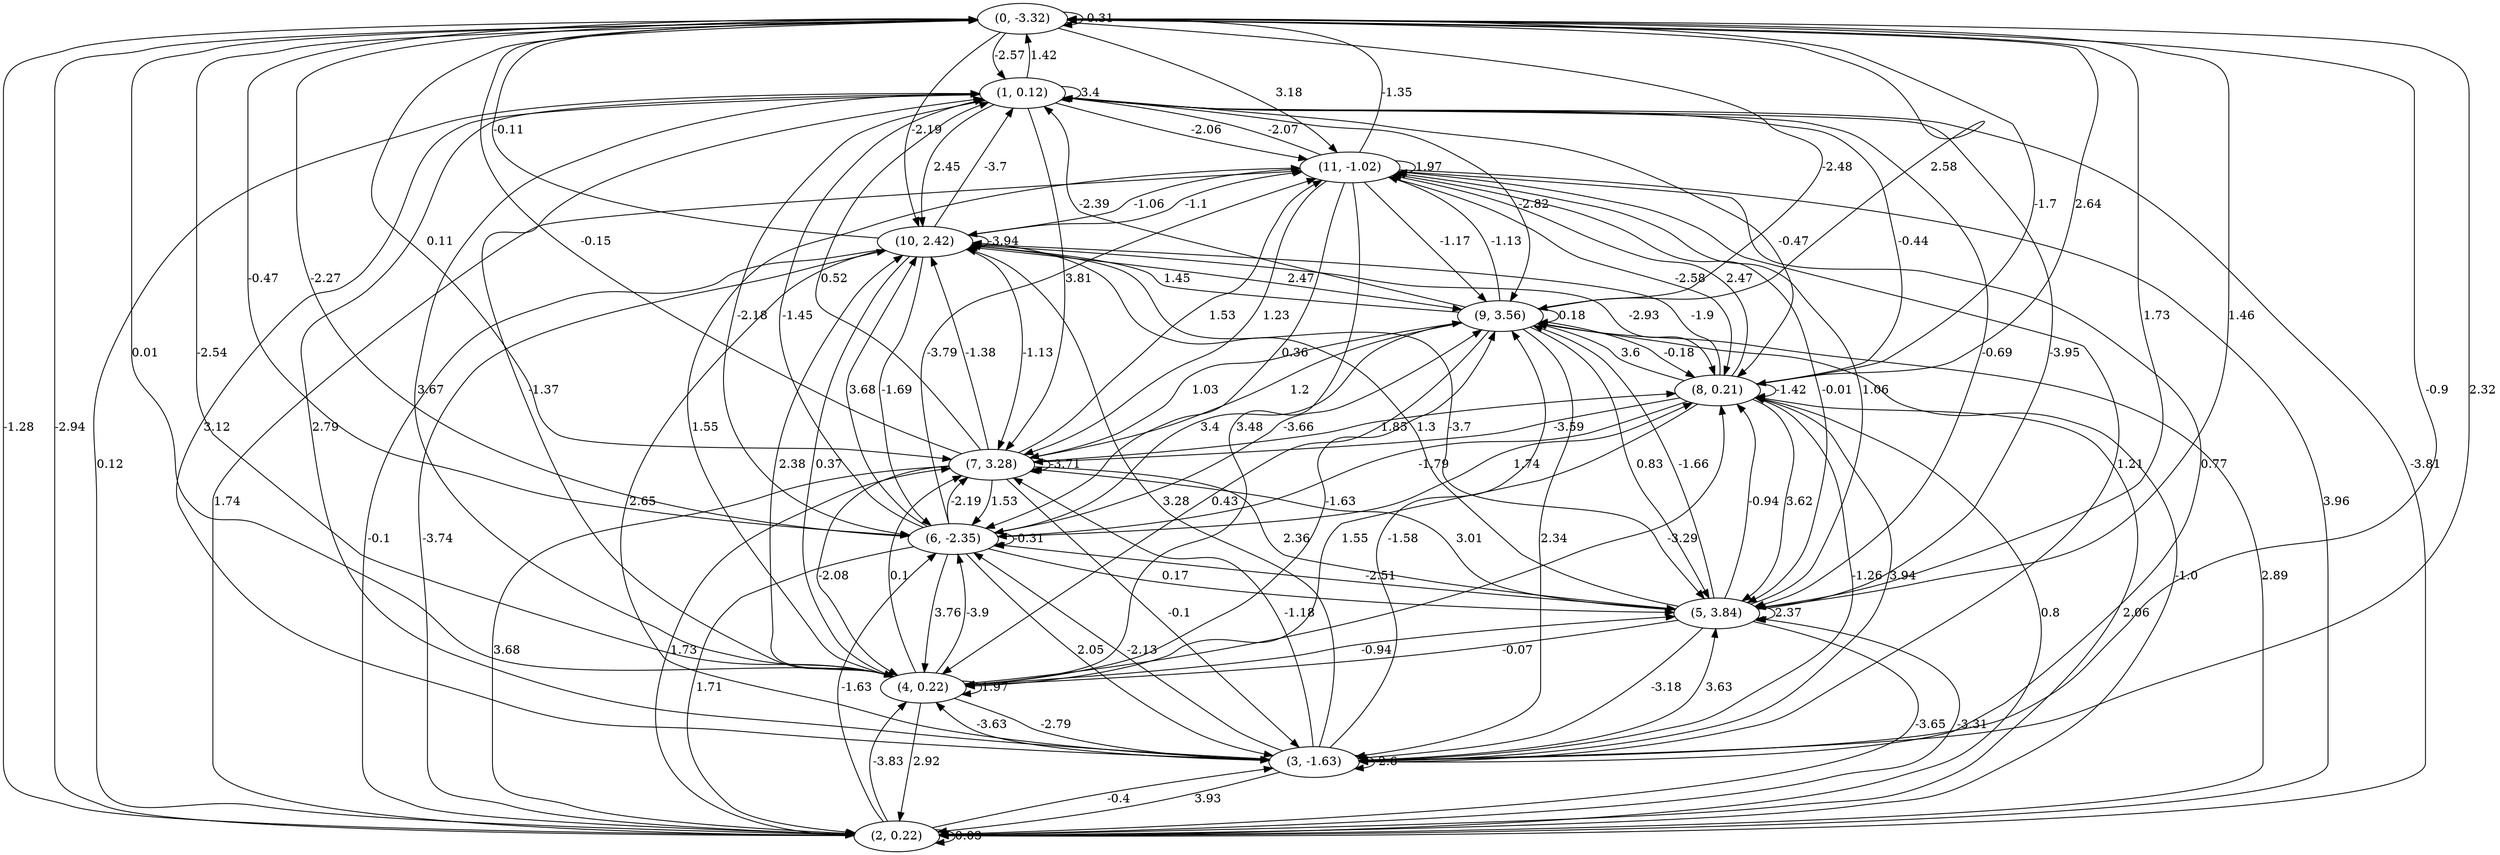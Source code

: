 digraph {
    0 [ label = "(0, -3.32)" ]
    1 [ label = "(1, 0.12)" ]
    2 [ label = "(2, 0.22)" ]
    3 [ label = "(3, -1.63)" ]
    4 [ label = "(4, 0.22)" ]
    5 [ label = "(5, 3.84)" ]
    6 [ label = "(6, -2.35)" ]
    7 [ label = "(7, 3.28)" ]
    8 [ label = "(8, 0.21)" ]
    9 [ label = "(9, 3.56)" ]
    10 [ label = "(10, 2.42)" ]
    11 [ label = "(11, -1.02)" ]
    0 -> 0 [ label = "-0.31" ]
    1 -> 1 [ label = "3.4" ]
    2 -> 2 [ label = "0.03" ]
    3 -> 3 [ label = "-2.6" ]
    4 -> 4 [ label = "1.97" ]
    5 -> 5 [ label = "2.37" ]
    6 -> 6 [ label = "-0.31" ]
    7 -> 7 [ label = "-3.71" ]
    8 -> 8 [ label = "-1.42" ]
    9 -> 9 [ label = "0.18" ]
    10 -> 10 [ label = "-3.94" ]
    11 -> 11 [ label = "1.97" ]
    1 -> 0 [ label = "1.42" ]
    2 -> 0 [ label = "-2.94" ]
    3 -> 0 [ label = "2.32" ]
    4 -> 0 [ label = "-2.54" ]
    5 -> 0 [ label = "1.46" ]
    6 -> 0 [ label = "-2.27" ]
    7 -> 0 [ label = "-0.15" ]
    8 -> 0 [ label = "2.64" ]
    9 -> 0 [ label = "2.58" ]
    10 -> 0 [ label = "-0.11" ]
    11 -> 0 [ label = "-1.35" ]
    0 -> 1 [ label = "-2.57" ]
    2 -> 1 [ label = "0.12" ]
    3 -> 1 [ label = "2.79" ]
    4 -> 1 [ label = "-1.37" ]
    5 -> 1 [ label = "-3.95" ]
    6 -> 1 [ label = "-1.45" ]
    7 -> 1 [ label = "0.52" ]
    8 -> 1 [ label = "-0.44" ]
    9 -> 1 [ label = "-2.39" ]
    10 -> 1 [ label = "-3.7" ]
    11 -> 1 [ label = "-2.07" ]
    0 -> 2 [ label = "-1.28" ]
    1 -> 2 [ label = "-3.81" ]
    3 -> 2 [ label = "3.93" ]
    4 -> 2 [ label = "2.92" ]
    5 -> 2 [ label = "-3.65" ]
    6 -> 2 [ label = "1.71" ]
    7 -> 2 [ label = "3.68" ]
    8 -> 2 [ label = "0.8" ]
    9 -> 2 [ label = "-1.0" ]
    10 -> 2 [ label = "-0.1" ]
    11 -> 2 [ label = "3.96" ]
    0 -> 3 [ label = "-0.9" ]
    1 -> 3 [ label = "3.12" ]
    2 -> 3 [ label = "-0.4" ]
    4 -> 3 [ label = "-2.79" ]
    5 -> 3 [ label = "-3.18" ]
    6 -> 3 [ label = "2.05" ]
    7 -> 3 [ label = "-0.1" ]
    8 -> 3 [ label = "-1.26" ]
    9 -> 3 [ label = "2.34" ]
    10 -> 3 [ label = "2.65" ]
    11 -> 3 [ label = "0.77" ]
    0 -> 4 [ label = "0.01" ]
    1 -> 4 [ label = "3.67" ]
    2 -> 4 [ label = "-3.83" ]
    3 -> 4 [ label = "-3.63" ]
    5 -> 4 [ label = "-0.07" ]
    6 -> 4 [ label = "3.76" ]
    7 -> 4 [ label = "-2.08" ]
    8 -> 4 [ label = "1.55" ]
    9 -> 4 [ label = "0.43" ]
    10 -> 4 [ label = "0.37" ]
    11 -> 4 [ label = "3.48" ]
    0 -> 5 [ label = "1.73" ]
    1 -> 5 [ label = "-0.69" ]
    2 -> 5 [ label = "-3.31" ]
    3 -> 5 [ label = "3.63" ]
    4 -> 5 [ label = "-0.94" ]
    6 -> 5 [ label = "0.17" ]
    7 -> 5 [ label = "2.36" ]
    8 -> 5 [ label = "3.62" ]
    9 -> 5 [ label = "0.83" ]
    10 -> 5 [ label = "-3.7" ]
    11 -> 5 [ label = "-0.01" ]
    0 -> 6 [ label = "-0.47" ]
    1 -> 6 [ label = "-2.18" ]
    2 -> 6 [ label = "-1.63" ]
    3 -> 6 [ label = "-2.13" ]
    4 -> 6 [ label = "-3.9" ]
    5 -> 6 [ label = "-2.51" ]
    7 -> 6 [ label = "1.53" ]
    8 -> 6 [ label = "-1.79" ]
    9 -> 6 [ label = "3.4" ]
    10 -> 6 [ label = "-1.69" ]
    11 -> 6 [ label = "0.36" ]
    0 -> 7 [ label = "0.11" ]
    1 -> 7 [ label = "3.81" ]
    2 -> 7 [ label = "1.73" ]
    3 -> 7 [ label = "-1.18" ]
    4 -> 7 [ label = "0.1" ]
    5 -> 7 [ label = "3.01" ]
    6 -> 7 [ label = "-2.19" ]
    8 -> 7 [ label = "-3.59" ]
    9 -> 7 [ label = "1.2" ]
    10 -> 7 [ label = "-1.13" ]
    11 -> 7 [ label = "1.23" ]
    0 -> 8 [ label = "-1.7" ]
    1 -> 8 [ label = "-0.47" ]
    2 -> 8 [ label = "2.06" ]
    3 -> 8 [ label = "3.94" ]
    4 -> 8 [ label = "-3.29" ]
    5 -> 8 [ label = "-0.94" ]
    6 -> 8 [ label = "1.74" ]
    7 -> 8 [ label = "1.85" ]
    9 -> 8 [ label = "-0.18" ]
    10 -> 8 [ label = "-2.93" ]
    11 -> 8 [ label = "-2.58" ]
    0 -> 9 [ label = "-2.48" ]
    1 -> 9 [ label = "-2.82" ]
    2 -> 9 [ label = "2.89" ]
    3 -> 9 [ label = "-1.58" ]
    4 -> 9 [ label = "-1.63" ]
    5 -> 9 [ label = "-1.66" ]
    6 -> 9 [ label = "-3.66" ]
    7 -> 9 [ label = "1.03" ]
    8 -> 9 [ label = "3.6" ]
    10 -> 9 [ label = "2.47" ]
    11 -> 9 [ label = "-1.17" ]
    0 -> 10 [ label = "-2.19" ]
    1 -> 10 [ label = "2.45" ]
    2 -> 10 [ label = "-3.74" ]
    3 -> 10 [ label = "3.28" ]
    4 -> 10 [ label = "2.38" ]
    5 -> 10 [ label = "1.3" ]
    6 -> 10 [ label = "3.68" ]
    7 -> 10 [ label = "-1.38" ]
    8 -> 10 [ label = "-1.9" ]
    9 -> 10 [ label = "1.45" ]
    11 -> 10 [ label = "-1.06" ]
    0 -> 11 [ label = "3.18" ]
    1 -> 11 [ label = "-2.06" ]
    2 -> 11 [ label = "1.74" ]
    3 -> 11 [ label = "1.21" ]
    4 -> 11 [ label = "1.55" ]
    5 -> 11 [ label = "1.06" ]
    6 -> 11 [ label = "-3.79" ]
    7 -> 11 [ label = "1.53" ]
    8 -> 11 [ label = "2.47" ]
    9 -> 11 [ label = "-1.13" ]
    10 -> 11 [ label = "-1.1" ]
}


